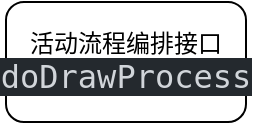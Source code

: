 <mxfile version="21.5.0" type="github">
  <diagram name="第 1 页" id="bibF9dJg5SwcvGGGdXnd">
    <mxGraphModel dx="1066" dy="725" grid="1" gridSize="10" guides="1" tooltips="1" connect="1" arrows="1" fold="1" page="1" pageScale="1" pageWidth="827" pageHeight="1169" math="0" shadow="0">
      <root>
        <mxCell id="0" />
        <mxCell id="1" parent="0" />
        <mxCell id="CFQvKzb5lcJhRTIT20Lr-2" value="活动流程编排接口&lt;br&gt;&lt;div style=&quot;background-color: rgb(36, 41, 46); color: rgb(209, 213, 218); font-family: &amp;quot;JetBrains Mono&amp;quot;, monospace; font-size: 12pt;&quot;&gt;doDrawProcess&lt;/div&gt;" style="rounded=1;whiteSpace=wrap;html=1;" vertex="1" parent="1">
          <mxGeometry x="60" y="100" width="120" height="60" as="geometry" />
        </mxCell>
      </root>
    </mxGraphModel>
  </diagram>
</mxfile>
